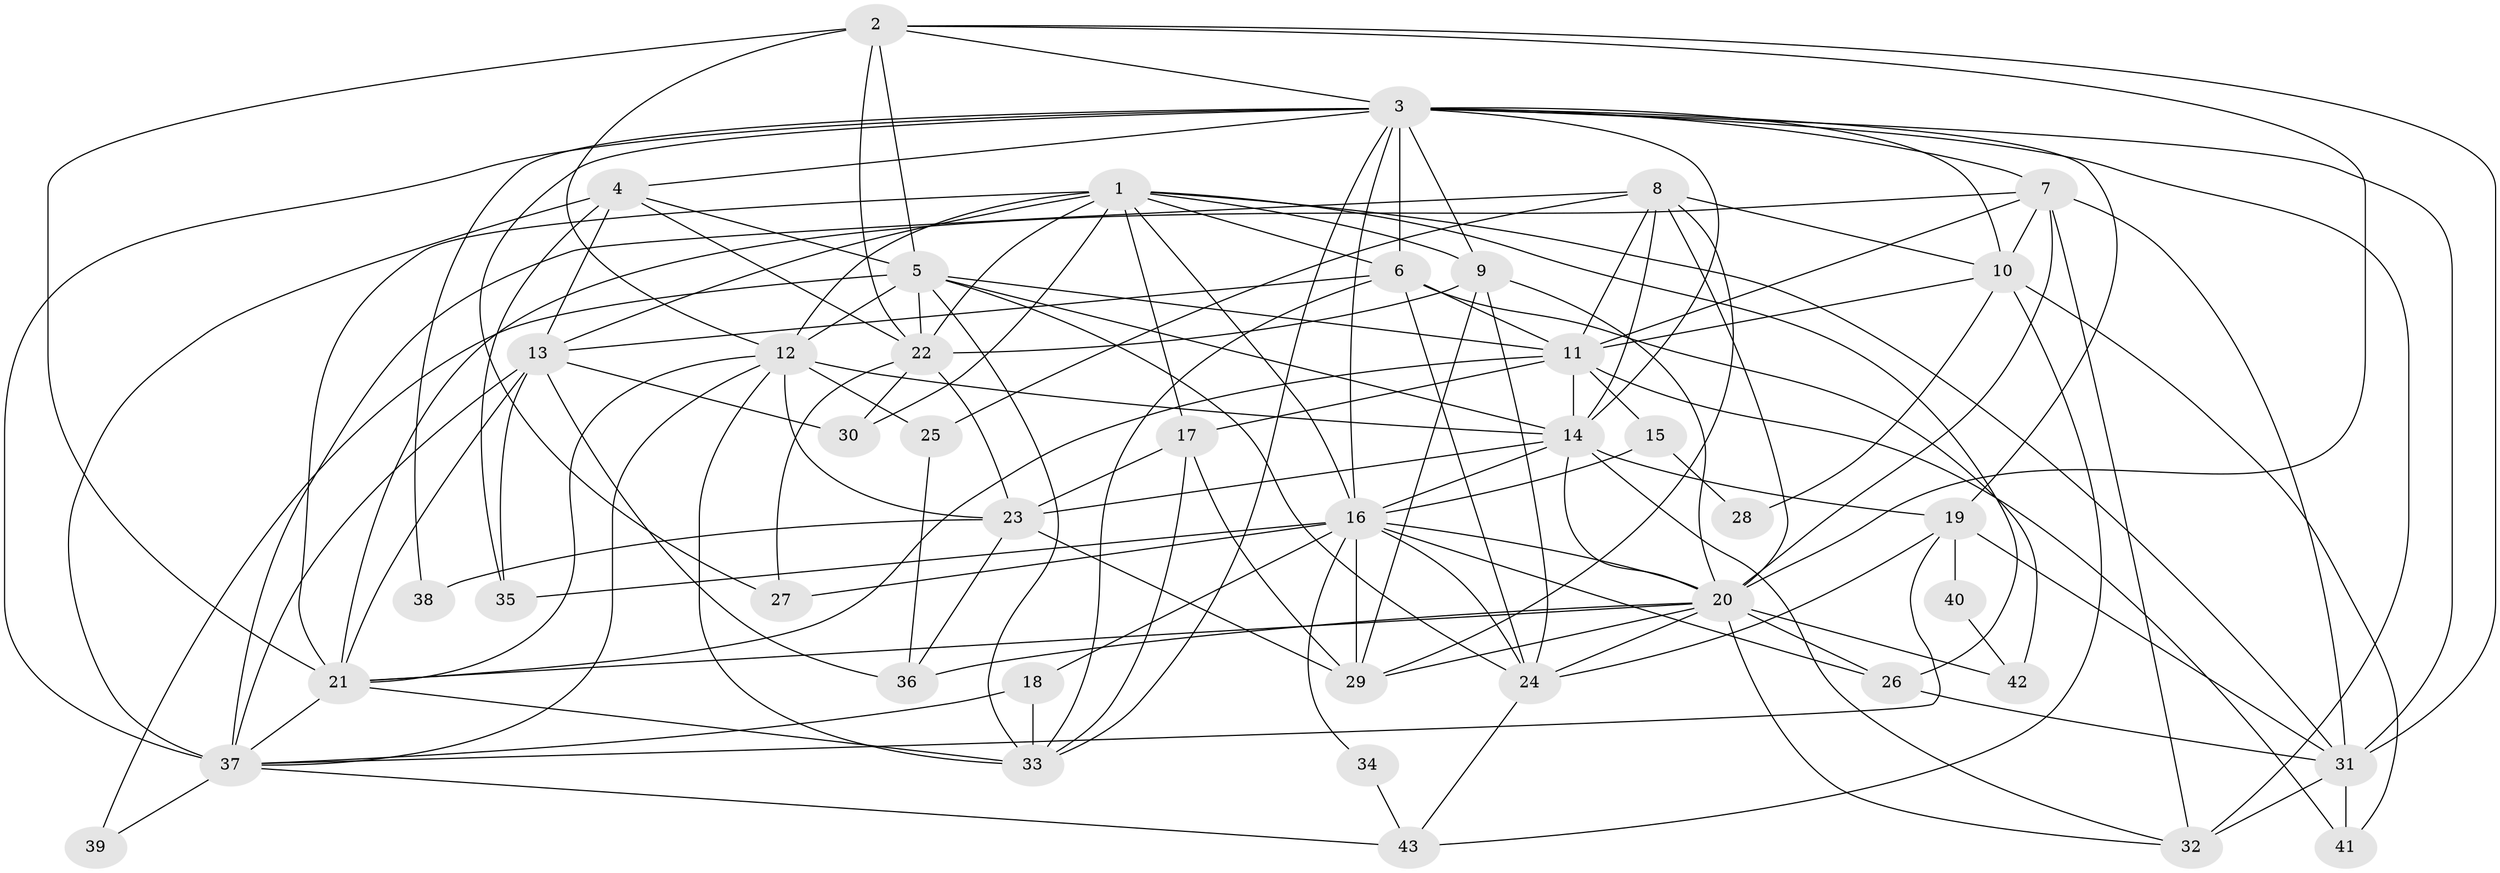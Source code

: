 // original degree distribution, {4: 0.2803738317757009, 3: 0.308411214953271, 5: 0.11214953271028037, 7: 0.037383177570093455, 10: 0.009345794392523364, 6: 0.102803738317757, 2: 0.1308411214953271, 8: 0.009345794392523364, 9: 0.009345794392523364}
// Generated by graph-tools (version 1.1) at 2025/51/03/04/25 22:51:00]
// undirected, 43 vertices, 134 edges
graph export_dot {
  node [color=gray90,style=filled];
  1;
  2;
  3;
  4;
  5;
  6;
  7;
  8;
  9;
  10;
  11;
  12;
  13;
  14;
  15;
  16;
  17;
  18;
  19;
  20;
  21;
  22;
  23;
  24;
  25;
  26;
  27;
  28;
  29;
  30;
  31;
  32;
  33;
  34;
  35;
  36;
  37;
  38;
  39;
  40;
  41;
  42;
  43;
  1 -- 6 [weight=2.0];
  1 -- 9 [weight=1.0];
  1 -- 12 [weight=1.0];
  1 -- 13 [weight=2.0];
  1 -- 16 [weight=1.0];
  1 -- 17 [weight=1.0];
  1 -- 21 [weight=1.0];
  1 -- 22 [weight=1.0];
  1 -- 26 [weight=1.0];
  1 -- 30 [weight=1.0];
  1 -- 31 [weight=1.0];
  2 -- 3 [weight=1.0];
  2 -- 5 [weight=1.0];
  2 -- 12 [weight=1.0];
  2 -- 20 [weight=1.0];
  2 -- 21 [weight=2.0];
  2 -- 22 [weight=1.0];
  2 -- 31 [weight=1.0];
  3 -- 4 [weight=1.0];
  3 -- 6 [weight=2.0];
  3 -- 7 [weight=2.0];
  3 -- 9 [weight=1.0];
  3 -- 10 [weight=1.0];
  3 -- 14 [weight=1.0];
  3 -- 16 [weight=1.0];
  3 -- 19 [weight=1.0];
  3 -- 27 [weight=1.0];
  3 -- 31 [weight=1.0];
  3 -- 32 [weight=1.0];
  3 -- 33 [weight=1.0];
  3 -- 37 [weight=2.0];
  3 -- 38 [weight=1.0];
  4 -- 5 [weight=1.0];
  4 -- 13 [weight=1.0];
  4 -- 22 [weight=1.0];
  4 -- 35 [weight=1.0];
  4 -- 37 [weight=1.0];
  5 -- 11 [weight=1.0];
  5 -- 12 [weight=1.0];
  5 -- 14 [weight=1.0];
  5 -- 22 [weight=1.0];
  5 -- 24 [weight=1.0];
  5 -- 33 [weight=1.0];
  5 -- 39 [weight=1.0];
  6 -- 11 [weight=1.0];
  6 -- 13 [weight=1.0];
  6 -- 24 [weight=1.0];
  6 -- 33 [weight=1.0];
  6 -- 42 [weight=1.0];
  7 -- 10 [weight=1.0];
  7 -- 11 [weight=1.0];
  7 -- 20 [weight=1.0];
  7 -- 21 [weight=1.0];
  7 -- 31 [weight=1.0];
  7 -- 32 [weight=1.0];
  8 -- 10 [weight=1.0];
  8 -- 11 [weight=2.0];
  8 -- 14 [weight=1.0];
  8 -- 20 [weight=1.0];
  8 -- 25 [weight=1.0];
  8 -- 29 [weight=1.0];
  8 -- 37 [weight=1.0];
  9 -- 20 [weight=1.0];
  9 -- 22 [weight=3.0];
  9 -- 24 [weight=1.0];
  9 -- 29 [weight=1.0];
  10 -- 11 [weight=1.0];
  10 -- 28 [weight=1.0];
  10 -- 41 [weight=1.0];
  10 -- 43 [weight=1.0];
  11 -- 14 [weight=1.0];
  11 -- 15 [weight=1.0];
  11 -- 17 [weight=1.0];
  11 -- 21 [weight=1.0];
  11 -- 41 [weight=1.0];
  12 -- 14 [weight=1.0];
  12 -- 21 [weight=1.0];
  12 -- 23 [weight=2.0];
  12 -- 25 [weight=1.0];
  12 -- 33 [weight=1.0];
  12 -- 37 [weight=1.0];
  13 -- 21 [weight=1.0];
  13 -- 30 [weight=1.0];
  13 -- 35 [weight=2.0];
  13 -- 36 [weight=1.0];
  13 -- 37 [weight=1.0];
  14 -- 16 [weight=1.0];
  14 -- 19 [weight=1.0];
  14 -- 20 [weight=1.0];
  14 -- 23 [weight=2.0];
  14 -- 32 [weight=1.0];
  15 -- 16 [weight=1.0];
  15 -- 28 [weight=1.0];
  16 -- 18 [weight=1.0];
  16 -- 20 [weight=1.0];
  16 -- 24 [weight=1.0];
  16 -- 26 [weight=1.0];
  16 -- 27 [weight=2.0];
  16 -- 29 [weight=1.0];
  16 -- 34 [weight=1.0];
  16 -- 35 [weight=1.0];
  17 -- 23 [weight=1.0];
  17 -- 29 [weight=1.0];
  17 -- 33 [weight=1.0];
  18 -- 33 [weight=2.0];
  18 -- 37 [weight=1.0];
  19 -- 24 [weight=1.0];
  19 -- 31 [weight=1.0];
  19 -- 37 [weight=1.0];
  19 -- 40 [weight=1.0];
  20 -- 21 [weight=1.0];
  20 -- 24 [weight=1.0];
  20 -- 26 [weight=1.0];
  20 -- 29 [weight=1.0];
  20 -- 32 [weight=1.0];
  20 -- 36 [weight=1.0];
  20 -- 42 [weight=1.0];
  21 -- 33 [weight=1.0];
  21 -- 37 [weight=1.0];
  22 -- 23 [weight=1.0];
  22 -- 27 [weight=1.0];
  22 -- 30 [weight=1.0];
  23 -- 29 [weight=2.0];
  23 -- 36 [weight=1.0];
  23 -- 38 [weight=1.0];
  24 -- 43 [weight=1.0];
  25 -- 36 [weight=1.0];
  26 -- 31 [weight=1.0];
  31 -- 32 [weight=1.0];
  31 -- 41 [weight=1.0];
  34 -- 43 [weight=1.0];
  37 -- 39 [weight=1.0];
  37 -- 43 [weight=1.0];
  40 -- 42 [weight=1.0];
}
